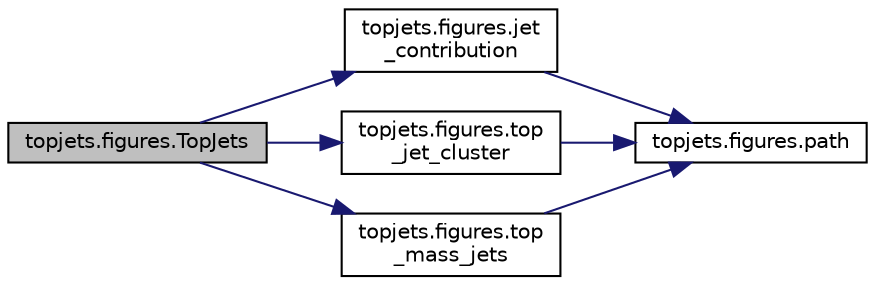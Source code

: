 digraph "topjets.figures.TopJets"
{
 // INTERACTIVE_SVG=YES
 // LATEX_PDF_SIZE
  edge [fontname="Helvetica",fontsize="10",labelfontname="Helvetica",labelfontsize="10"];
  node [fontname="Helvetica",fontsize="10",shape=record];
  rankdir="LR";
  Node1 [label="topjets.figures.TopJets",height=0.2,width=0.4,color="black", fillcolor="grey75", style="filled", fontcolor="black",tooltip=" "];
  Node1 -> Node2 [color="midnightblue",fontsize="10",style="solid",fontname="Helvetica"];
  Node2 [label="topjets.figures.jet\l_contribution",height=0.2,width=0.4,color="black", fillcolor="white", style="filled",URL="$namespacetopjets_1_1figures.html#a7b0ce4be5c33f468a3fafe0015ea87b6",tooltip=" "];
  Node2 -> Node3 [color="midnightblue",fontsize="10",style="solid",fontname="Helvetica"];
  Node3 [label="topjets.figures.path",height=0.2,width=0.4,color="black", fillcolor="white", style="filled",URL="$namespacetopjets_1_1figures.html#a47251819102516a1463ef58e1c35fde1",tooltip=" "];
  Node1 -> Node4 [color="midnightblue",fontsize="10",style="solid",fontname="Helvetica"];
  Node4 [label="topjets.figures.top\l_jet_cluster",height=0.2,width=0.4,color="black", fillcolor="white", style="filled",URL="$namespacetopjets_1_1figures.html#a7be250620ef82d725fa29b10fa7e1aff",tooltip=" "];
  Node4 -> Node3 [color="midnightblue",fontsize="10",style="solid",fontname="Helvetica"];
  Node1 -> Node5 [color="midnightblue",fontsize="10",style="solid",fontname="Helvetica"];
  Node5 [label="topjets.figures.top\l_mass_jets",height=0.2,width=0.4,color="black", fillcolor="white", style="filled",URL="$namespacetopjets_1_1figures.html#a938bbdc505d069559a1b5da3558a8762",tooltip=" "];
  Node5 -> Node3 [color="midnightblue",fontsize="10",style="solid",fontname="Helvetica"];
}
